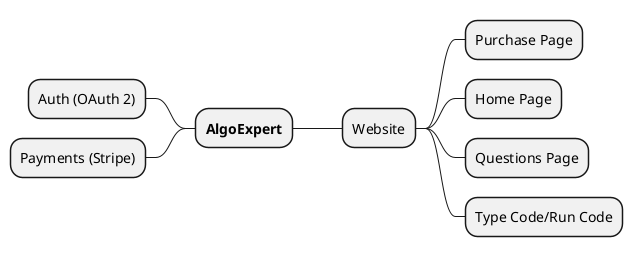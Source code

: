 
@startmindmap "AlgoExpert - Main Components Overview"
' Home page, purchase page, questions page, code execution engine
' authentication - stripe, oauth 2

+ **AlgoExpert**
++ Website
+++ Purchase Page
+++ Home Page
+++ Questions Page
+++ Type Code/Run Code
-- Auth (OAuth 2)
-- Payments (Stripe)


@endmindmap
